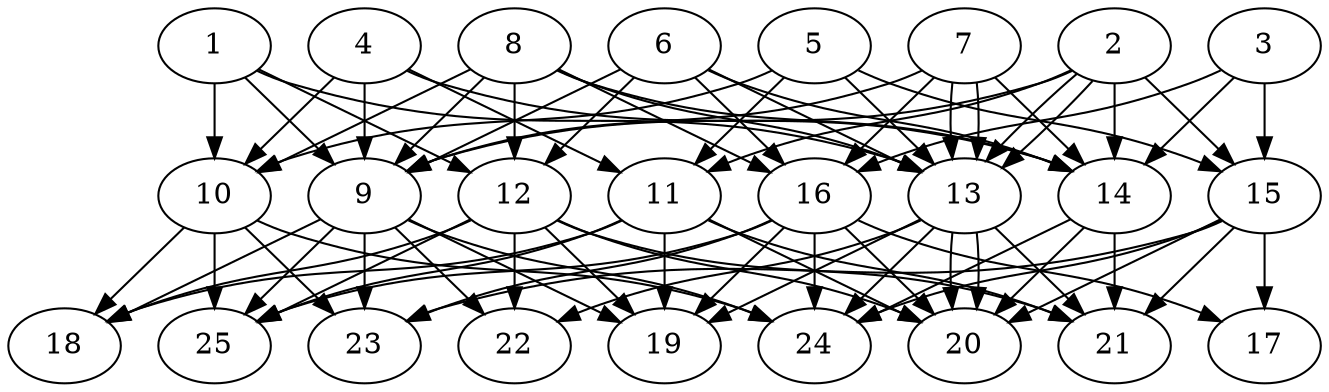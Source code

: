 // DAG automatically generated by daggen at Thu Oct  3 14:00:39 2019
// ./daggen --dot -n 25 --ccr 0.3 --fat 0.7 --regular 0.7 --density 0.9 --mindata 5242880 --maxdata 52428800 
digraph G {
  1 [size="109694293", alpha="0.07", expect_size="32908288"] 
  1 -> 9 [size ="32908288"]
  1 -> 10 [size ="32908288"]
  1 -> 12 [size ="32908288"]
  1 -> 13 [size ="32908288"]
  2 [size="29310293", alpha="0.00", expect_size="8793088"] 
  2 -> 9 [size ="8793088"]
  2 -> 11 [size ="8793088"]
  2 -> 13 [size ="8793088"]
  2 -> 13 [size ="8793088"]
  2 -> 14 [size ="8793088"]
  2 -> 15 [size ="8793088"]
  3 [size="42721280", alpha="0.05", expect_size="12816384"] 
  3 -> 14 [size ="12816384"]
  3 -> 15 [size ="12816384"]
  3 -> 16 [size ="12816384"]
  4 [size="138639360", alpha="0.08", expect_size="41591808"] 
  4 -> 9 [size ="41591808"]
  4 -> 10 [size ="41591808"]
  4 -> 11 [size ="41591808"]
  4 -> 14 [size ="41591808"]
  5 [size="32389120", alpha="0.03", expect_size="9716736"] 
  5 -> 10 [size ="9716736"]
  5 -> 11 [size ="9716736"]
  5 -> 13 [size ="9716736"]
  5 -> 15 [size ="9716736"]
  6 [size="84186453", alpha="0.02", expect_size="25255936"] 
  6 -> 9 [size ="25255936"]
  6 -> 12 [size ="25255936"]
  6 -> 13 [size ="25255936"]
  6 -> 14 [size ="25255936"]
  6 -> 16 [size ="25255936"]
  7 [size="171001173", alpha="0.18", expect_size="51300352"] 
  7 -> 9 [size ="51300352"]
  7 -> 13 [size ="51300352"]
  7 -> 13 [size ="51300352"]
  7 -> 14 [size ="51300352"]
  7 -> 16 [size ="51300352"]
  8 [size="19592533", alpha="0.07", expect_size="5877760"] 
  8 -> 9 [size ="5877760"]
  8 -> 10 [size ="5877760"]
  8 -> 12 [size ="5877760"]
  8 -> 13 [size ="5877760"]
  8 -> 14 [size ="5877760"]
  8 -> 16 [size ="5877760"]
  9 [size="88603307", alpha="0.10", expect_size="26580992"] 
  9 -> 18 [size ="26580992"]
  9 -> 19 [size ="26580992"]
  9 -> 22 [size ="26580992"]
  9 -> 23 [size ="26580992"]
  9 -> 24 [size ="26580992"]
  9 -> 25 [size ="26580992"]
  10 [size="94040747", alpha="0.19", expect_size="28212224"] 
  10 -> 18 [size ="28212224"]
  10 -> 23 [size ="28212224"]
  10 -> 24 [size ="28212224"]
  10 -> 25 [size ="28212224"]
  11 [size="64747520", alpha="0.09", expect_size="19424256"] 
  11 -> 18 [size ="19424256"]
  11 -> 19 [size ="19424256"]
  11 -> 20 [size ="19424256"]
  11 -> 21 [size ="19424256"]
  11 -> 25 [size ="19424256"]
  12 [size="122542080", alpha="0.05", expect_size="36762624"] 
  12 -> 18 [size ="36762624"]
  12 -> 19 [size ="36762624"]
  12 -> 20 [size ="36762624"]
  12 -> 21 [size ="36762624"]
  12 -> 22 [size ="36762624"]
  12 -> 25 [size ="36762624"]
  13 [size="123985920", alpha="0.00", expect_size="37195776"] 
  13 -> 19 [size ="37195776"]
  13 -> 20 [size ="37195776"]
  13 -> 20 [size ="37195776"]
  13 -> 21 [size ="37195776"]
  13 -> 22 [size ="37195776"]
  13 -> 24 [size ="37195776"]
  14 [size="161430187", alpha="0.17", expect_size="48429056"] 
  14 -> 20 [size ="48429056"]
  14 -> 21 [size ="48429056"]
  14 -> 24 [size ="48429056"]
  15 [size="64348160", alpha="0.14", expect_size="19304448"] 
  15 -> 17 [size ="19304448"]
  15 -> 20 [size ="19304448"]
  15 -> 21 [size ="19304448"]
  15 -> 23 [size ="19304448"]
  15 -> 24 [size ="19304448"]
  16 [size="86005760", alpha="0.04", expect_size="25801728"] 
  16 -> 17 [size ="25801728"]
  16 -> 19 [size ="25801728"]
  16 -> 20 [size ="25801728"]
  16 -> 23 [size ="25801728"]
  16 -> 24 [size ="25801728"]
  16 -> 25 [size ="25801728"]
  17 [size="99928747", alpha="0.07", expect_size="29978624"] 
  18 [size="81237333", alpha="0.18", expect_size="24371200"] 
  19 [size="132413440", alpha="0.02", expect_size="39724032"] 
  20 [size="51616427", alpha="0.11", expect_size="15484928"] 
  21 [size="43711147", alpha="0.13", expect_size="13113344"] 
  22 [size="116125013", alpha="0.15", expect_size="34837504"] 
  23 [size="157702827", alpha="0.01", expect_size="47310848"] 
  24 [size="160194560", alpha="0.03", expect_size="48058368"] 
  25 [size="133143893", alpha="0.06", expect_size="39943168"] 
}
